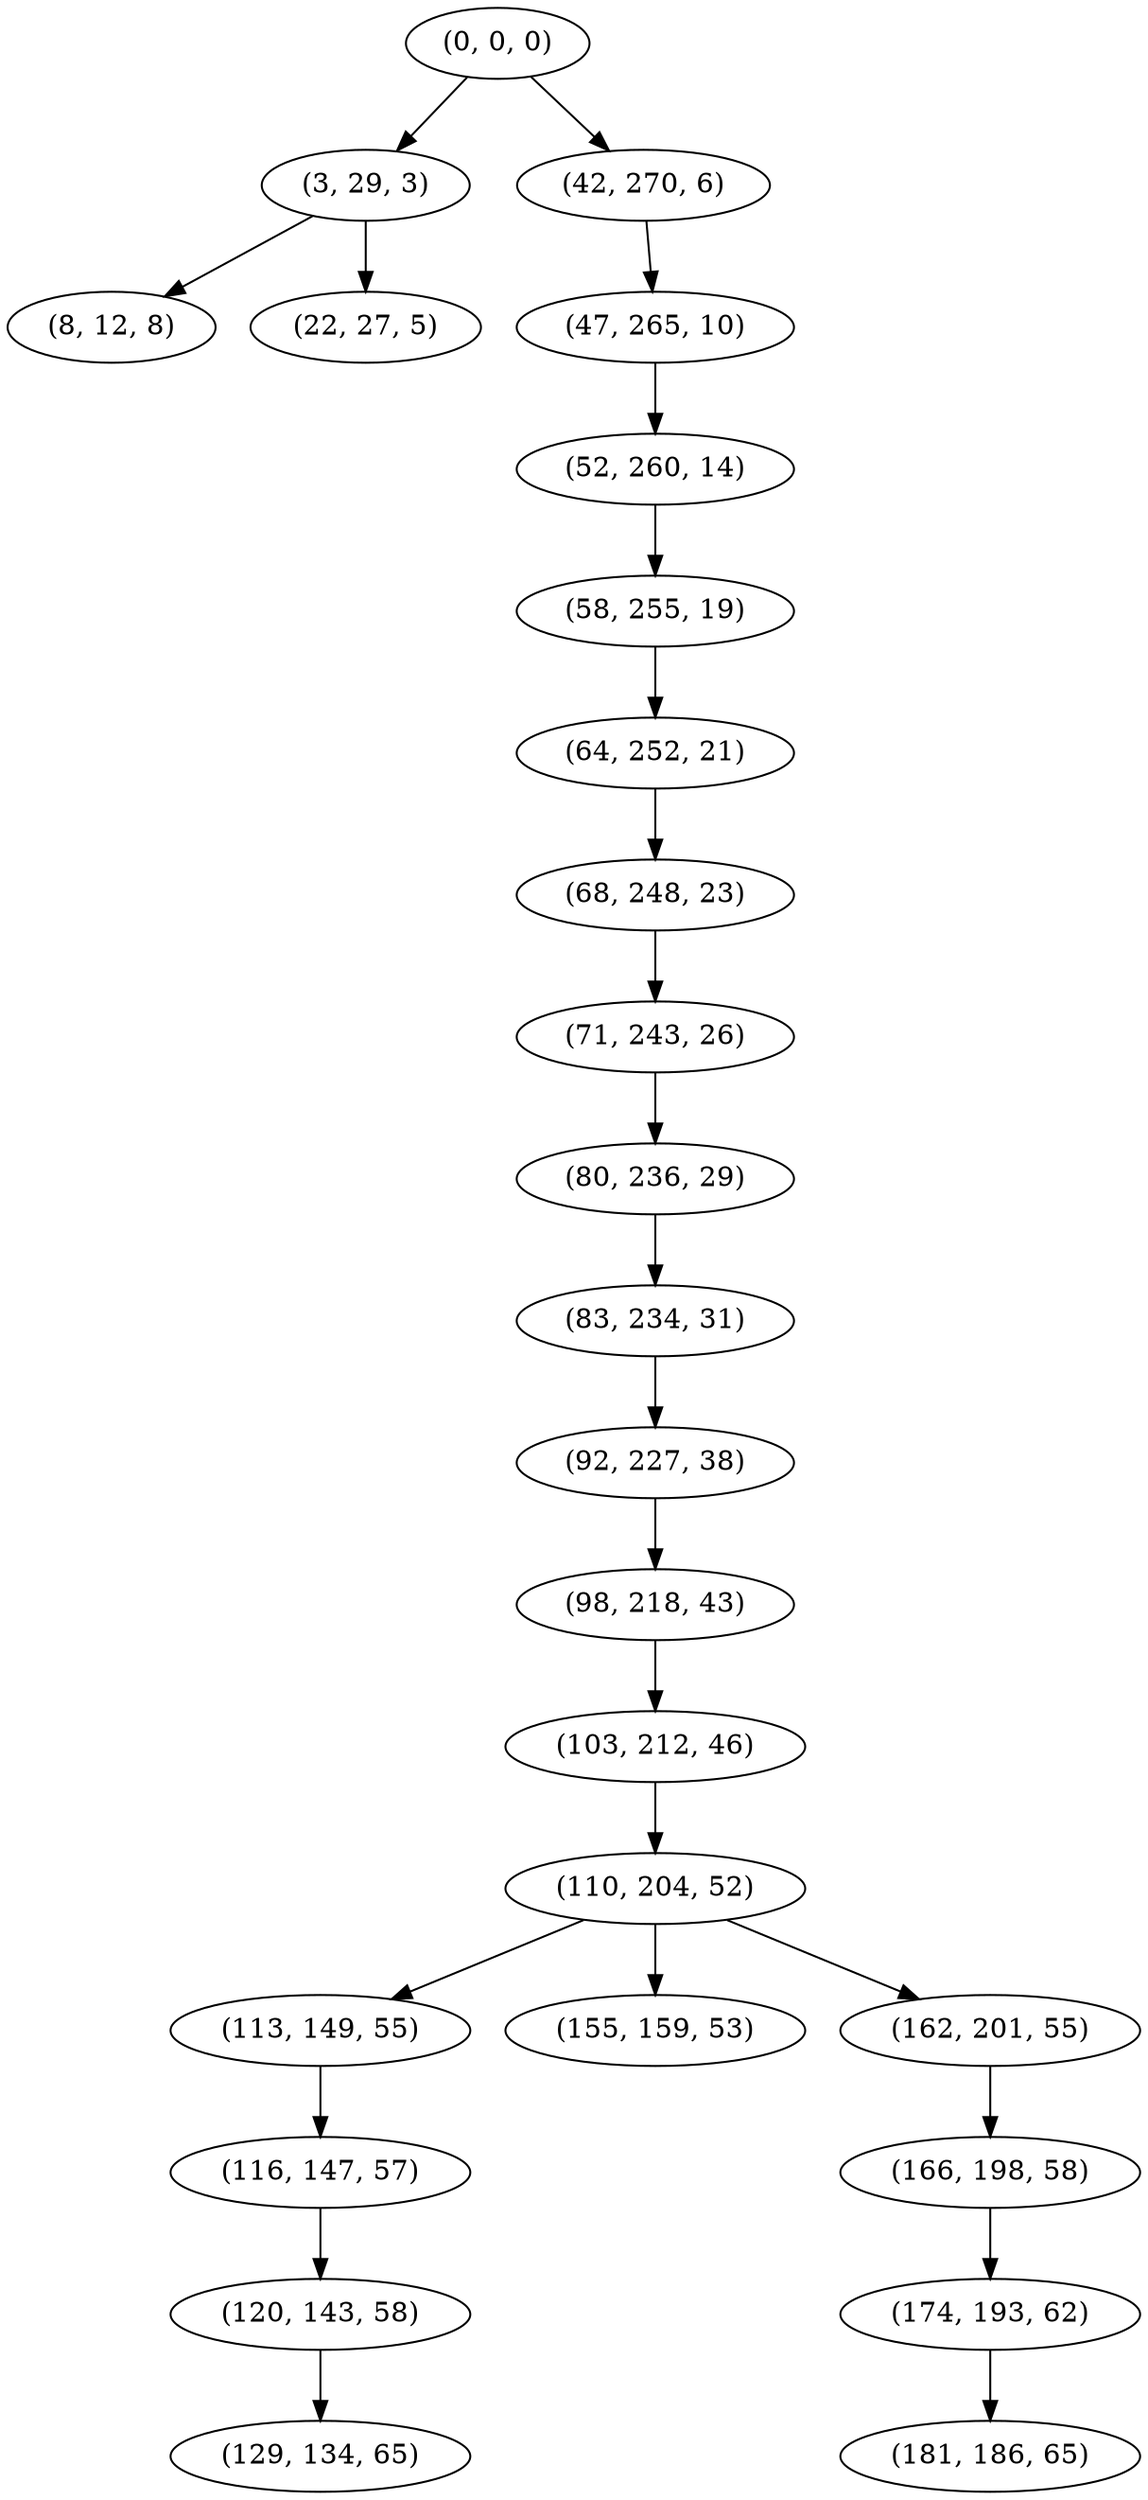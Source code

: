 digraph tree {
    "(0, 0, 0)";
    "(3, 29, 3)";
    "(8, 12, 8)";
    "(22, 27, 5)";
    "(42, 270, 6)";
    "(47, 265, 10)";
    "(52, 260, 14)";
    "(58, 255, 19)";
    "(64, 252, 21)";
    "(68, 248, 23)";
    "(71, 243, 26)";
    "(80, 236, 29)";
    "(83, 234, 31)";
    "(92, 227, 38)";
    "(98, 218, 43)";
    "(103, 212, 46)";
    "(110, 204, 52)";
    "(113, 149, 55)";
    "(116, 147, 57)";
    "(120, 143, 58)";
    "(129, 134, 65)";
    "(155, 159, 53)";
    "(162, 201, 55)";
    "(166, 198, 58)";
    "(174, 193, 62)";
    "(181, 186, 65)";
    "(0, 0, 0)" -> "(3, 29, 3)";
    "(0, 0, 0)" -> "(42, 270, 6)";
    "(3, 29, 3)" -> "(8, 12, 8)";
    "(3, 29, 3)" -> "(22, 27, 5)";
    "(42, 270, 6)" -> "(47, 265, 10)";
    "(47, 265, 10)" -> "(52, 260, 14)";
    "(52, 260, 14)" -> "(58, 255, 19)";
    "(58, 255, 19)" -> "(64, 252, 21)";
    "(64, 252, 21)" -> "(68, 248, 23)";
    "(68, 248, 23)" -> "(71, 243, 26)";
    "(71, 243, 26)" -> "(80, 236, 29)";
    "(80, 236, 29)" -> "(83, 234, 31)";
    "(83, 234, 31)" -> "(92, 227, 38)";
    "(92, 227, 38)" -> "(98, 218, 43)";
    "(98, 218, 43)" -> "(103, 212, 46)";
    "(103, 212, 46)" -> "(110, 204, 52)";
    "(110, 204, 52)" -> "(113, 149, 55)";
    "(110, 204, 52)" -> "(155, 159, 53)";
    "(110, 204, 52)" -> "(162, 201, 55)";
    "(113, 149, 55)" -> "(116, 147, 57)";
    "(116, 147, 57)" -> "(120, 143, 58)";
    "(120, 143, 58)" -> "(129, 134, 65)";
    "(162, 201, 55)" -> "(166, 198, 58)";
    "(166, 198, 58)" -> "(174, 193, 62)";
    "(174, 193, 62)" -> "(181, 186, 65)";
}
